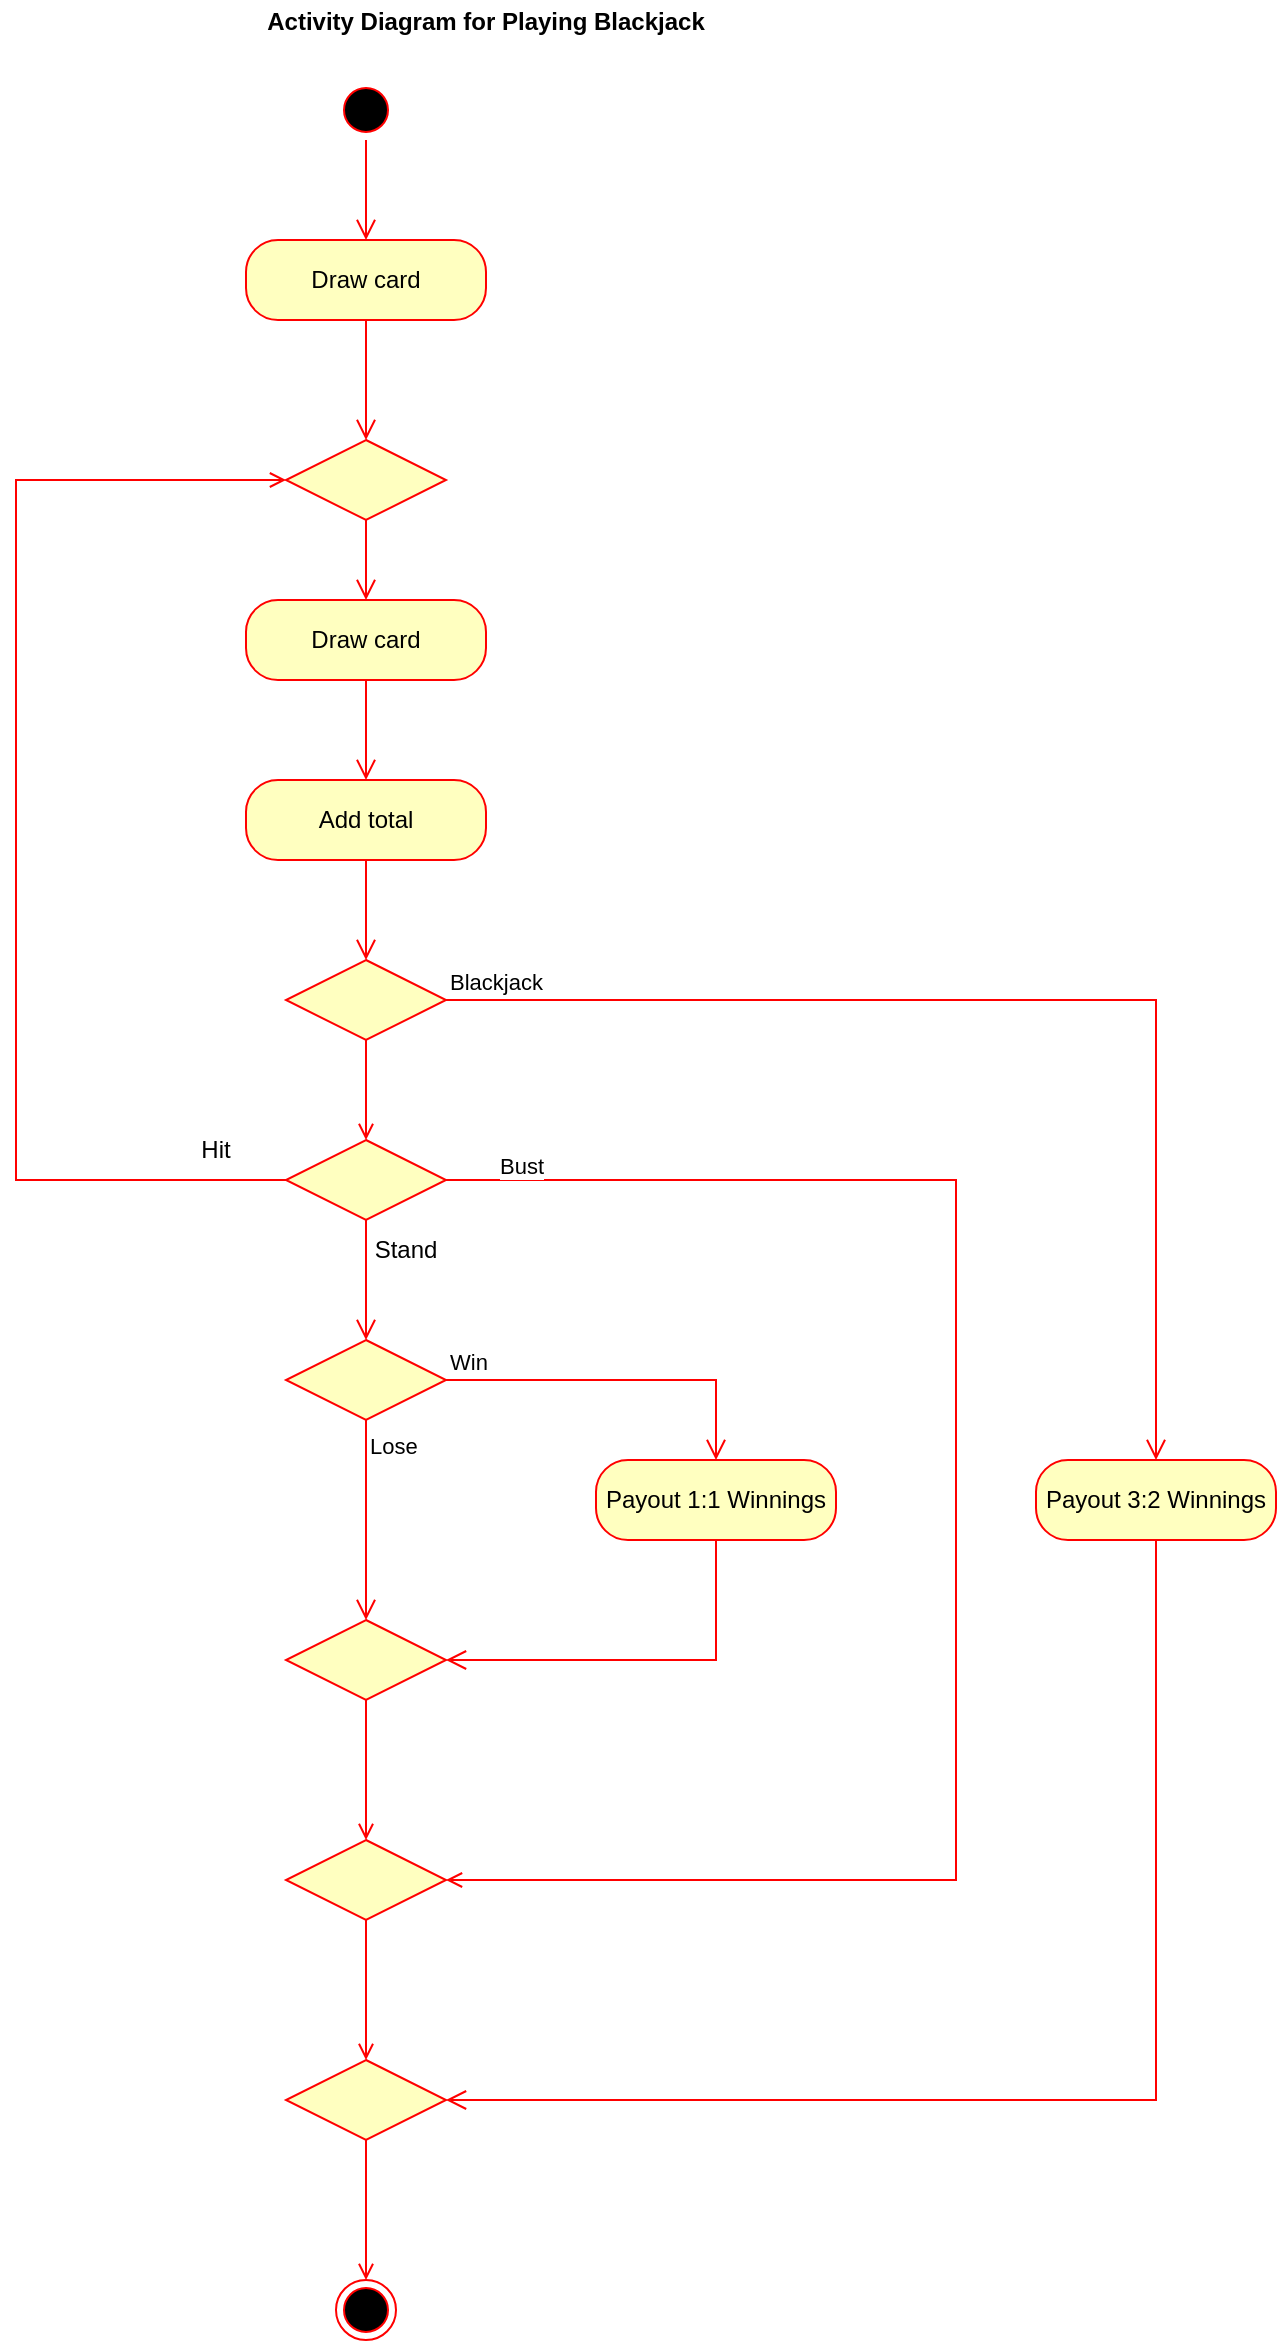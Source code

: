 <mxfile version="15.4.0" type="device"><diagram id="6oHgHrb_XTpT78l9tFXm" name="Page-1"><mxGraphModel dx="1205" dy="696" grid="1" gridSize="10" guides="1" tooltips="1" connect="1" arrows="1" fold="1" page="1" pageScale="1" pageWidth="850" pageHeight="1100" math="0" shadow="0"><root><mxCell id="0"/><mxCell id="1" parent="0"/><mxCell id="9abvAwKemvBptrhSJqNt-8" value="Activity Diagram for Playing Blackjack" style="text;align=center;fontStyle=1;verticalAlign=middle;spacingLeft=3;spacingRight=3;strokeColor=none;rotatable=0;points=[[0,0.5],[1,0.5]];portConstraint=eastwest;" parent="1" vertex="1"><mxGeometry x="280" y="30" width="290" height="20" as="geometry"/></mxCell><mxCell id="9abvAwKemvBptrhSJqNt-34" value="" style="ellipse;html=1;shape=startState;fillColor=#000000;strokeColor=#ff0000;" parent="1" vertex="1"><mxGeometry x="350" y="70" width="30" height="30" as="geometry"/></mxCell><mxCell id="9abvAwKemvBptrhSJqNt-56" value="" style="ellipse;html=1;shape=endState;fillColor=#000000;strokeColor=#ff0000;" parent="1" vertex="1"><mxGeometry x="350" y="1170" width="30" height="30" as="geometry"/></mxCell><mxCell id="WDBIjjufLCB4MPsdozKG-2" value="" style="edgeStyle=orthogonalEdgeStyle;html=1;verticalAlign=bottom;endArrow=open;endSize=8;strokeColor=#ff0000;rounded=0;exitX=0.5;exitY=1;exitDx=0;exitDy=0;" edge="1" source="9abvAwKemvBptrhSJqNt-34" parent="1" target="WDBIjjufLCB4MPsdozKG-16"><mxGeometry relative="1" as="geometry"><mxPoint x="365" y="260" as="targetPoint"/><mxPoint x="365" y="170" as="sourcePoint"/></mxGeometry></mxCell><mxCell id="WDBIjjufLCB4MPsdozKG-16" value="Draw card" style="rounded=1;whiteSpace=wrap;html=1;arcSize=40;fontColor=#000000;fillColor=#ffffc0;strokeColor=#ff0000;" vertex="1" parent="1"><mxGeometry x="305" y="150" width="120" height="40" as="geometry"/></mxCell><mxCell id="WDBIjjufLCB4MPsdozKG-17" value="" style="edgeStyle=orthogonalEdgeStyle;html=1;verticalAlign=bottom;endArrow=open;endSize=8;strokeColor=#ff0000;rounded=0;" edge="1" source="WDBIjjufLCB4MPsdozKG-16" parent="1" target="WDBIjjufLCB4MPsdozKG-33"><mxGeometry relative="1" as="geometry"><mxPoint x="365" y="290" as="targetPoint"/></mxGeometry></mxCell><mxCell id="WDBIjjufLCB4MPsdozKG-33" value="" style="rhombus;whiteSpace=wrap;html=1;fillColor=#ffffc0;strokeColor=#ff0000;" vertex="1" parent="1"><mxGeometry x="325" y="250" width="80" height="40" as="geometry"/></mxCell><mxCell id="WDBIjjufLCB4MPsdozKG-35" value="" style="edgeStyle=orthogonalEdgeStyle;html=1;align=left;verticalAlign=top;endArrow=open;endSize=8;strokeColor=#ff0000;rounded=0;" edge="1" source="WDBIjjufLCB4MPsdozKG-33" parent="1" target="WDBIjjufLCB4MPsdozKG-36"><mxGeometry x="-1" relative="1" as="geometry"><mxPoint x="365" y="370" as="targetPoint"/></mxGeometry></mxCell><mxCell id="WDBIjjufLCB4MPsdozKG-36" value="Draw card" style="rounded=1;whiteSpace=wrap;html=1;arcSize=40;fontColor=#000000;fillColor=#ffffc0;strokeColor=#ff0000;" vertex="1" parent="1"><mxGeometry x="305" y="330" width="120" height="40" as="geometry"/></mxCell><mxCell id="WDBIjjufLCB4MPsdozKG-37" value="" style="edgeStyle=orthogonalEdgeStyle;html=1;verticalAlign=bottom;endArrow=open;endSize=8;strokeColor=#ff0000;rounded=0;entryX=0.5;entryY=0;entryDx=0;entryDy=0;" edge="1" source="WDBIjjufLCB4MPsdozKG-36" parent="1" target="WDBIjjufLCB4MPsdozKG-40"><mxGeometry relative="1" as="geometry"><mxPoint x="365" y="430" as="targetPoint"/></mxGeometry></mxCell><mxCell id="WDBIjjufLCB4MPsdozKG-40" value="Add total" style="rounded=1;whiteSpace=wrap;html=1;arcSize=40;fontColor=#000000;fillColor=#ffffc0;strokeColor=#ff0000;" vertex="1" parent="1"><mxGeometry x="305" y="420" width="120" height="40" as="geometry"/></mxCell><mxCell id="WDBIjjufLCB4MPsdozKG-41" value="" style="edgeStyle=orthogonalEdgeStyle;html=1;verticalAlign=bottom;endArrow=open;endSize=8;strokeColor=#ff0000;rounded=0;" edge="1" source="WDBIjjufLCB4MPsdozKG-40" parent="1" target="WDBIjjufLCB4MPsdozKG-42"><mxGeometry relative="1" as="geometry"><mxPoint x="365" y="610" as="targetPoint"/></mxGeometry></mxCell><mxCell id="WDBIjjufLCB4MPsdozKG-45" style="edgeStyle=orthogonalEdgeStyle;rounded=0;orthogonalLoop=1;jettySize=auto;html=1;entryX=0;entryY=0.5;entryDx=0;entryDy=0;fillColor=#f8cecc;strokeColor=#FF0000;endArrow=open;endFill=0;exitX=0;exitY=0.5;exitDx=0;exitDy=0;" edge="1" parent="1" source="WDBIjjufLCB4MPsdozKG-53" target="WDBIjjufLCB4MPsdozKG-33"><mxGeometry relative="1" as="geometry"><Array as="points"><mxPoint x="190" y="620"/><mxPoint x="190" y="270"/></Array></mxGeometry></mxCell><mxCell id="WDBIjjufLCB4MPsdozKG-52" style="edgeStyle=orthogonalEdgeStyle;rounded=0;orthogonalLoop=1;jettySize=auto;html=1;endArrow=open;endFill=0;strokeColor=#FF0000;" edge="1" parent="1" source="WDBIjjufLCB4MPsdozKG-42" target="WDBIjjufLCB4MPsdozKG-53"><mxGeometry relative="1" as="geometry"><mxPoint x="365" y="690" as="targetPoint"/></mxGeometry></mxCell><mxCell id="WDBIjjufLCB4MPsdozKG-42" value="" style="rhombus;whiteSpace=wrap;html=1;fillColor=#ffffc0;strokeColor=#ff0000;" vertex="1" parent="1"><mxGeometry x="325" y="510" width="80" height="40" as="geometry"/></mxCell><mxCell id="WDBIjjufLCB4MPsdozKG-43" value="Blackjack" style="edgeStyle=orthogonalEdgeStyle;html=1;align=left;verticalAlign=bottom;endArrow=open;endSize=8;strokeColor=#ff0000;rounded=0;" edge="1" source="WDBIjjufLCB4MPsdozKG-42" parent="1" target="WDBIjjufLCB4MPsdozKG-47"><mxGeometry x="-1" relative="1" as="geometry"><mxPoint x="610" y="610" as="targetPoint"/></mxGeometry></mxCell><mxCell id="WDBIjjufLCB4MPsdozKG-46" value="Hit" style="text;html=1;strokeColor=none;fillColor=none;align=center;verticalAlign=middle;whiteSpace=wrap;rounded=0;" vertex="1" parent="1"><mxGeometry x="260" y="590" width="60" height="30" as="geometry"/></mxCell><mxCell id="WDBIjjufLCB4MPsdozKG-47" value="Payout 3:2 Winnings" style="rounded=1;whiteSpace=wrap;html=1;arcSize=40;fontColor=#000000;fillColor=#ffffc0;strokeColor=#ff0000;" vertex="1" parent="1"><mxGeometry x="700" y="760" width="120" height="40" as="geometry"/></mxCell><mxCell id="WDBIjjufLCB4MPsdozKG-48" value="" style="edgeStyle=orthogonalEdgeStyle;html=1;verticalAlign=bottom;endArrow=open;endSize=8;strokeColor=#ff0000;rounded=0;entryX=1;entryY=0.5;entryDx=0;entryDy=0;" edge="1" source="WDBIjjufLCB4MPsdozKG-47" parent="1" target="WDBIjjufLCB4MPsdozKG-50"><mxGeometry relative="1" as="geometry"><mxPoint x="610" y="900" as="targetPoint"/><Array as="points"><mxPoint x="760" y="1080"/></Array></mxGeometry></mxCell><mxCell id="WDBIjjufLCB4MPsdozKG-51" style="edgeStyle=orthogonalEdgeStyle;rounded=0;orthogonalLoop=1;jettySize=auto;html=1;entryX=0.5;entryY=0;entryDx=0;entryDy=0;strokeColor=#FF0000;endArrow=open;endFill=0;" edge="1" parent="1" source="WDBIjjufLCB4MPsdozKG-50" target="9abvAwKemvBptrhSJqNt-56"><mxGeometry relative="1" as="geometry"/></mxCell><mxCell id="WDBIjjufLCB4MPsdozKG-50" value="" style="rhombus;whiteSpace=wrap;html=1;fillColor=#ffffc0;strokeColor=#ff0000;" vertex="1" parent="1"><mxGeometry x="325" y="1060" width="80" height="40" as="geometry"/></mxCell><mxCell id="WDBIjjufLCB4MPsdozKG-57" style="edgeStyle=orthogonalEdgeStyle;rounded=0;orthogonalLoop=1;jettySize=auto;html=1;entryX=1;entryY=0.5;entryDx=0;entryDy=0;endArrow=open;endFill=0;strokeColor=#FF0000;" edge="1" parent="1" source="WDBIjjufLCB4MPsdozKG-53" target="WDBIjjufLCB4MPsdozKG-56"><mxGeometry relative="1" as="geometry"><Array as="points"><mxPoint x="660" y="620"/><mxPoint x="660" y="970"/></Array></mxGeometry></mxCell><mxCell id="WDBIjjufLCB4MPsdozKG-53" value="" style="rhombus;whiteSpace=wrap;html=1;fillColor=#ffffc0;strokeColor=#ff0000;" vertex="1" parent="1"><mxGeometry x="325" y="600" width="80" height="40" as="geometry"/></mxCell><mxCell id="WDBIjjufLCB4MPsdozKG-55" value="Bust" style="edgeStyle=orthogonalEdgeStyle;html=1;align=left;verticalAlign=top;endArrow=open;endSize=8;strokeColor=#ff0000;rounded=0;" edge="1" source="WDBIjjufLCB4MPsdozKG-53" parent="1" target="WDBIjjufLCB4MPsdozKG-59"><mxGeometry x="-1" y="76" relative="1" as="geometry"><mxPoint x="365" y="790" as="targetPoint"/><mxPoint x="-11" y="-40" as="offset"/></mxGeometry></mxCell><mxCell id="WDBIjjufLCB4MPsdozKG-58" style="edgeStyle=orthogonalEdgeStyle;rounded=0;orthogonalLoop=1;jettySize=auto;html=1;entryX=0.5;entryY=0;entryDx=0;entryDy=0;endArrow=open;endFill=0;strokeColor=#FF0000;" edge="1" parent="1" source="WDBIjjufLCB4MPsdozKG-56" target="WDBIjjufLCB4MPsdozKG-50"><mxGeometry relative="1" as="geometry"/></mxCell><mxCell id="WDBIjjufLCB4MPsdozKG-56" value="" style="rhombus;whiteSpace=wrap;html=1;fillColor=#ffffc0;strokeColor=#ff0000;" vertex="1" parent="1"><mxGeometry x="325" y="950" width="80" height="40" as="geometry"/></mxCell><mxCell id="WDBIjjufLCB4MPsdozKG-59" value="" style="rhombus;whiteSpace=wrap;html=1;fillColor=#ffffc0;strokeColor=#ff0000;" vertex="1" parent="1"><mxGeometry x="325" y="700" width="80" height="40" as="geometry"/></mxCell><mxCell id="WDBIjjufLCB4MPsdozKG-60" value="Win" style="edgeStyle=orthogonalEdgeStyle;html=1;align=left;verticalAlign=bottom;endArrow=open;endSize=8;strokeColor=#ff0000;rounded=0;" edge="1" source="WDBIjjufLCB4MPsdozKG-59" parent="1" target="WDBIjjufLCB4MPsdozKG-62"><mxGeometry x="-1" relative="1" as="geometry"><mxPoint x="505" y="790" as="targetPoint"/></mxGeometry></mxCell><mxCell id="WDBIjjufLCB4MPsdozKG-61" value="Lose" style="edgeStyle=orthogonalEdgeStyle;html=1;align=left;verticalAlign=top;endArrow=open;endSize=8;strokeColor=#ff0000;rounded=0;entryX=0.5;entryY=0;entryDx=0;entryDy=0;" edge="1" source="WDBIjjufLCB4MPsdozKG-59" parent="1" target="WDBIjjufLCB4MPsdozKG-64"><mxGeometry x="-1" relative="1" as="geometry"><mxPoint x="365" y="870" as="targetPoint"/></mxGeometry></mxCell><mxCell id="WDBIjjufLCB4MPsdozKG-62" value="Payout 1:1 Winnings" style="rounded=1;whiteSpace=wrap;html=1;arcSize=40;fontColor=#000000;fillColor=#ffffc0;strokeColor=#ff0000;" vertex="1" parent="1"><mxGeometry x="480" y="760" width="120" height="40" as="geometry"/></mxCell><mxCell id="WDBIjjufLCB4MPsdozKG-63" value="" style="edgeStyle=orthogonalEdgeStyle;html=1;verticalAlign=bottom;endArrow=open;endSize=8;strokeColor=#ff0000;rounded=0;entryX=1;entryY=0.5;entryDx=0;entryDy=0;" edge="1" source="WDBIjjufLCB4MPsdozKG-62" parent="1" target="WDBIjjufLCB4MPsdozKG-64"><mxGeometry relative="1" as="geometry"><mxPoint x="540" y="940" as="targetPoint"/><Array as="points"><mxPoint x="540" y="860"/></Array></mxGeometry></mxCell><mxCell id="WDBIjjufLCB4MPsdozKG-65" style="edgeStyle=orthogonalEdgeStyle;rounded=0;orthogonalLoop=1;jettySize=auto;html=1;entryX=0.5;entryY=0;entryDx=0;entryDy=0;endArrow=open;endFill=0;strokeColor=#FF0000;" edge="1" parent="1" source="WDBIjjufLCB4MPsdozKG-64" target="WDBIjjufLCB4MPsdozKG-56"><mxGeometry relative="1" as="geometry"/></mxCell><mxCell id="WDBIjjufLCB4MPsdozKG-64" value="" style="rhombus;whiteSpace=wrap;html=1;fillColor=#ffffc0;strokeColor=#ff0000;" vertex="1" parent="1"><mxGeometry x="325" y="840" width="80" height="40" as="geometry"/></mxCell><mxCell id="WDBIjjufLCB4MPsdozKG-66" value="Stand" style="text;html=1;strokeColor=none;fillColor=none;align=center;verticalAlign=middle;whiteSpace=wrap;rounded=0;" vertex="1" parent="1"><mxGeometry x="370" y="650" width="30" height="10" as="geometry"/></mxCell></root></mxGraphModel></diagram></mxfile>